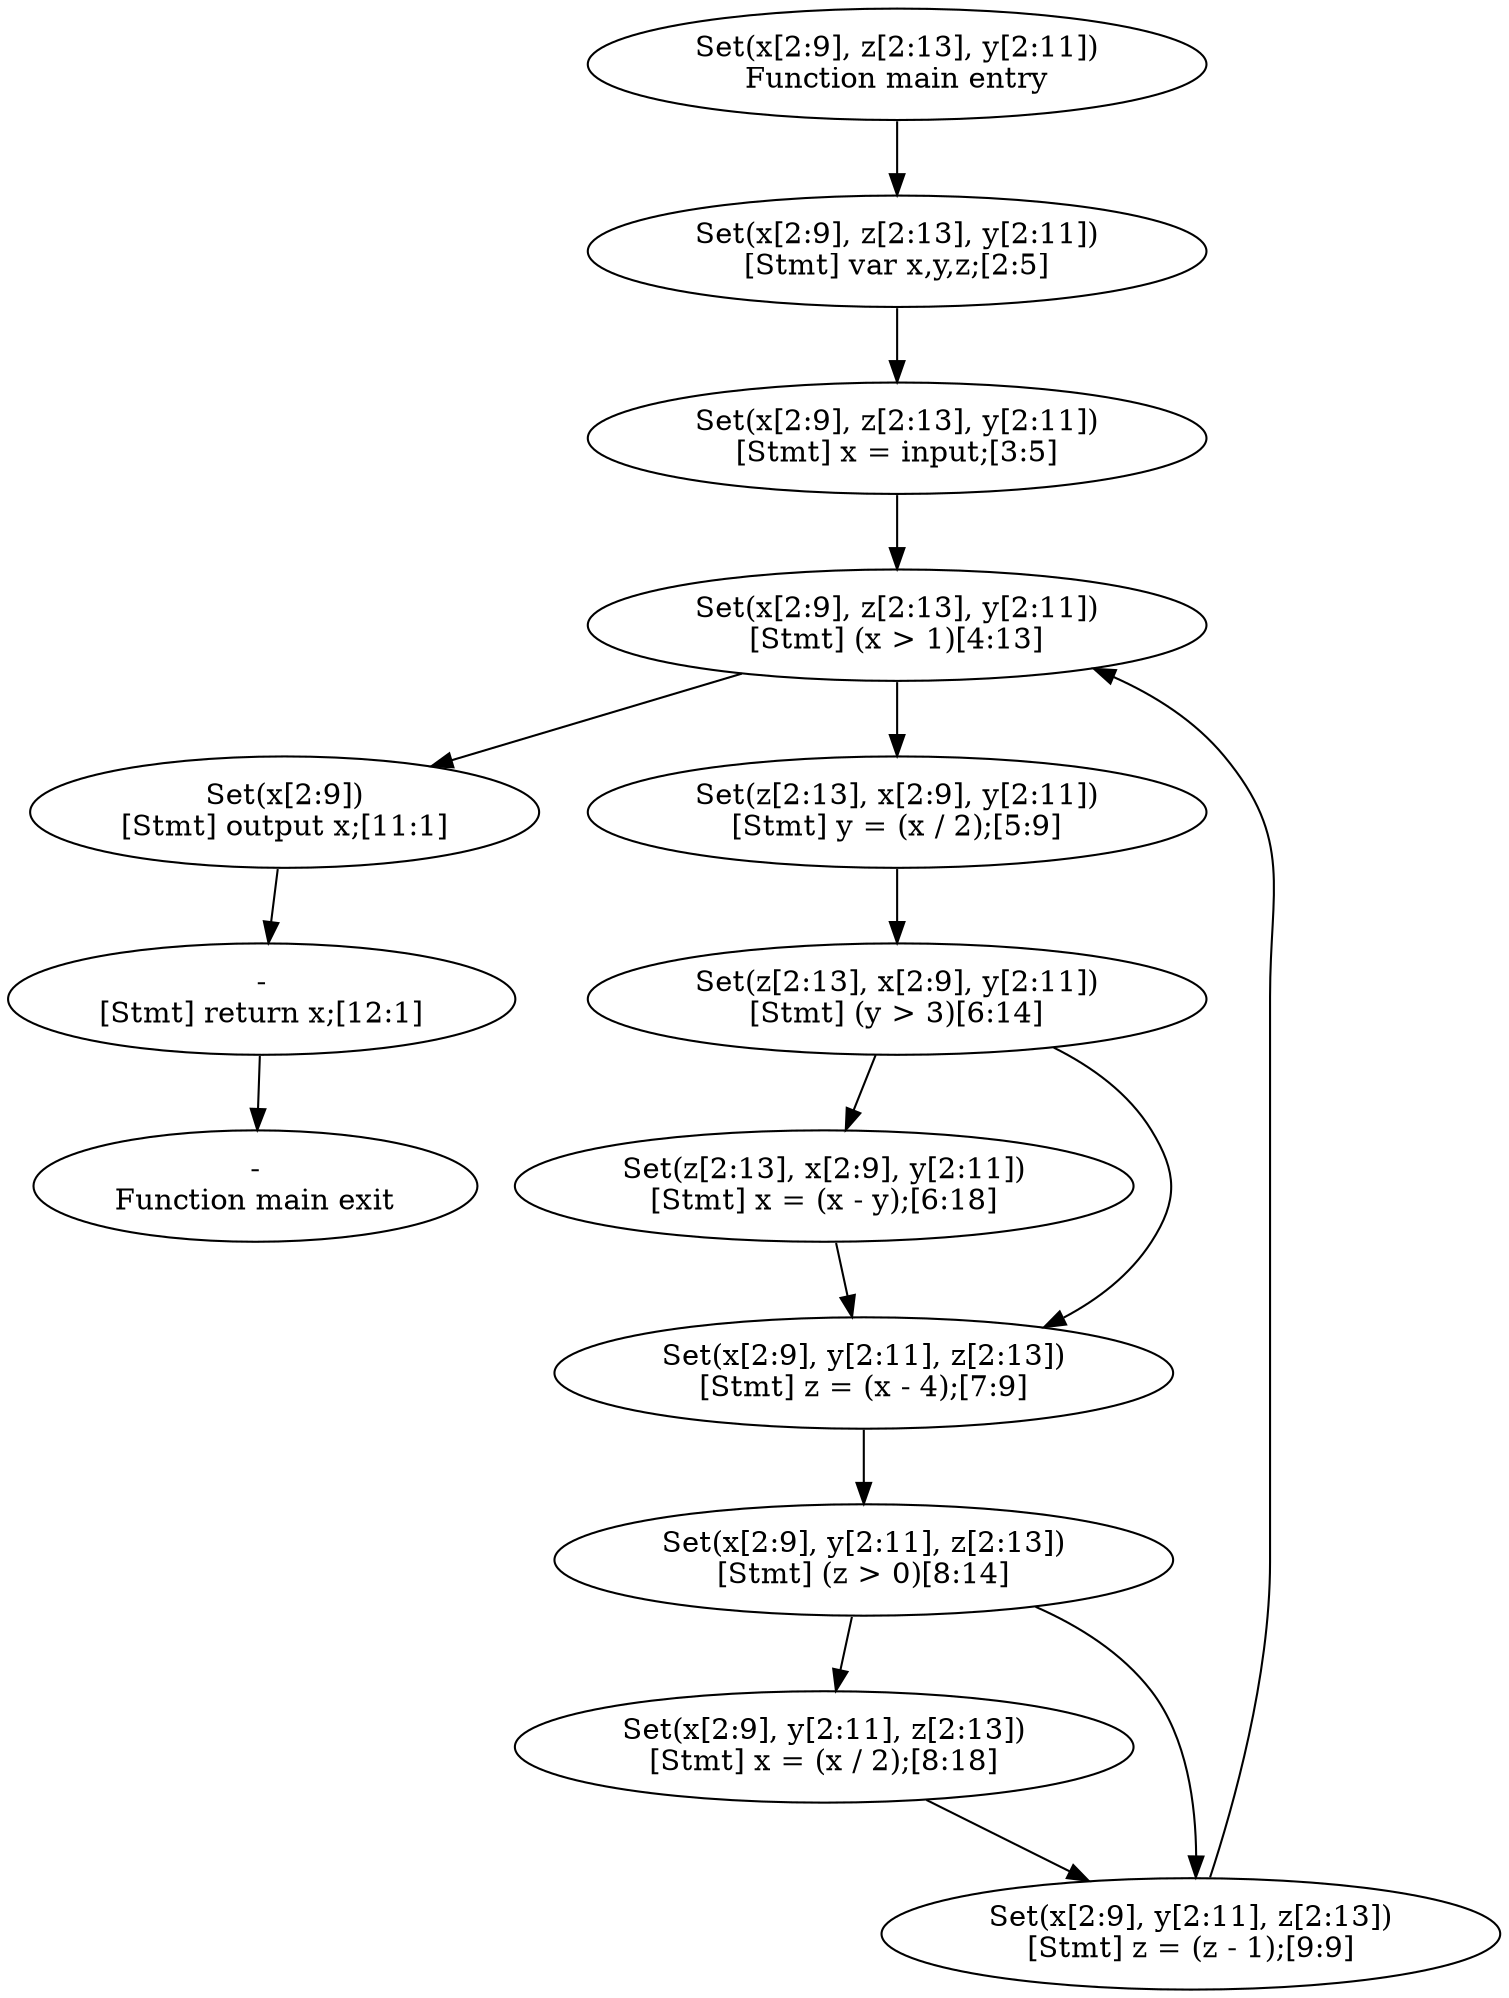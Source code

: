 digraph CFG{entry1_1[label="Set(x[2:9], z[2:13], y[2:11])\nFunction main entry"]
exit1_1[label="-\nFunction main exit"]
real13_4[label="Set(x[2:9], z[2:13], y[2:11])\n[Stmt] (x \> 1)[4:13]"]
real14_6[label="Set(z[2:13], x[2:9], y[2:11])\n[Stmt] (y \> 3)[6:14]"]
real14_8[label="Set(x[2:9], y[2:11], z[2:13])\n[Stmt] (z \> 0)[8:14]"]
real18_6[label="Set(z[2:13], x[2:9], y[2:11])\n[Stmt] x = (x - y);[6:18]"]
real18_8[label="Set(x[2:9], y[2:11], z[2:13])\n[Stmt] x = (x / 2);[8:18]"]
real1_11[label="Set(x[2:9])\n[Stmt] output x;[11:1]"]
real1_12[label="-\n[Stmt] return x;[12:1]"]
real5_2[label="Set(x[2:9], z[2:13], y[2:11])\n[Stmt] var x,y,z;[2:5]"]
real5_3[label="Set(x[2:9], z[2:13], y[2:11])\n[Stmt] x = input;[3:5]"]
real9_5[label="Set(z[2:13], x[2:9], y[2:11])\n[Stmt] y = (x / 2);[5:9]"]
real9_7[label="Set(x[2:9], y[2:11], z[2:13])\n[Stmt] z = (x - 4);[7:9]"]
real9_9[label="Set(x[2:9], y[2:11], z[2:13])\n[Stmt] z = (z - 1);[9:9]"]
entry1_1 -> real5_2[label=""]
real13_4 -> real1_11[label=""]
real13_4 -> real9_5[label=""]
real14_6 -> real18_6[label=""]
real14_6 -> real9_7[label=""]
real14_8 -> real18_8[label=""]
real14_8 -> real9_9[label=""]
real18_6 -> real9_7[label=""]
real18_8 -> real9_9[label=""]
real1_11 -> real1_12[label=""]
real1_12 -> exit1_1[label=""]
real5_2 -> real5_3[label=""]
real5_3 -> real13_4[label=""]
real9_5 -> real14_6[label=""]
real9_7 -> real14_8[label=""]
real9_9 -> real13_4[label=""]
}
